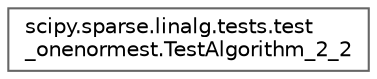 digraph "Graphical Class Hierarchy"
{
 // LATEX_PDF_SIZE
  bgcolor="transparent";
  edge [fontname=Helvetica,fontsize=10,labelfontname=Helvetica,labelfontsize=10];
  node [fontname=Helvetica,fontsize=10,shape=box,height=0.2,width=0.4];
  rankdir="LR";
  Node0 [id="Node000000",label="scipy.sparse.linalg.tests.test\l_onenormest.TestAlgorithm_2_2",height=0.2,width=0.4,color="grey40", fillcolor="white", style="filled",URL="$d4/dfe/classscipy_1_1sparse_1_1linalg_1_1tests_1_1test__onenormest_1_1TestAlgorithm__2__2.html",tooltip=" "];
}
